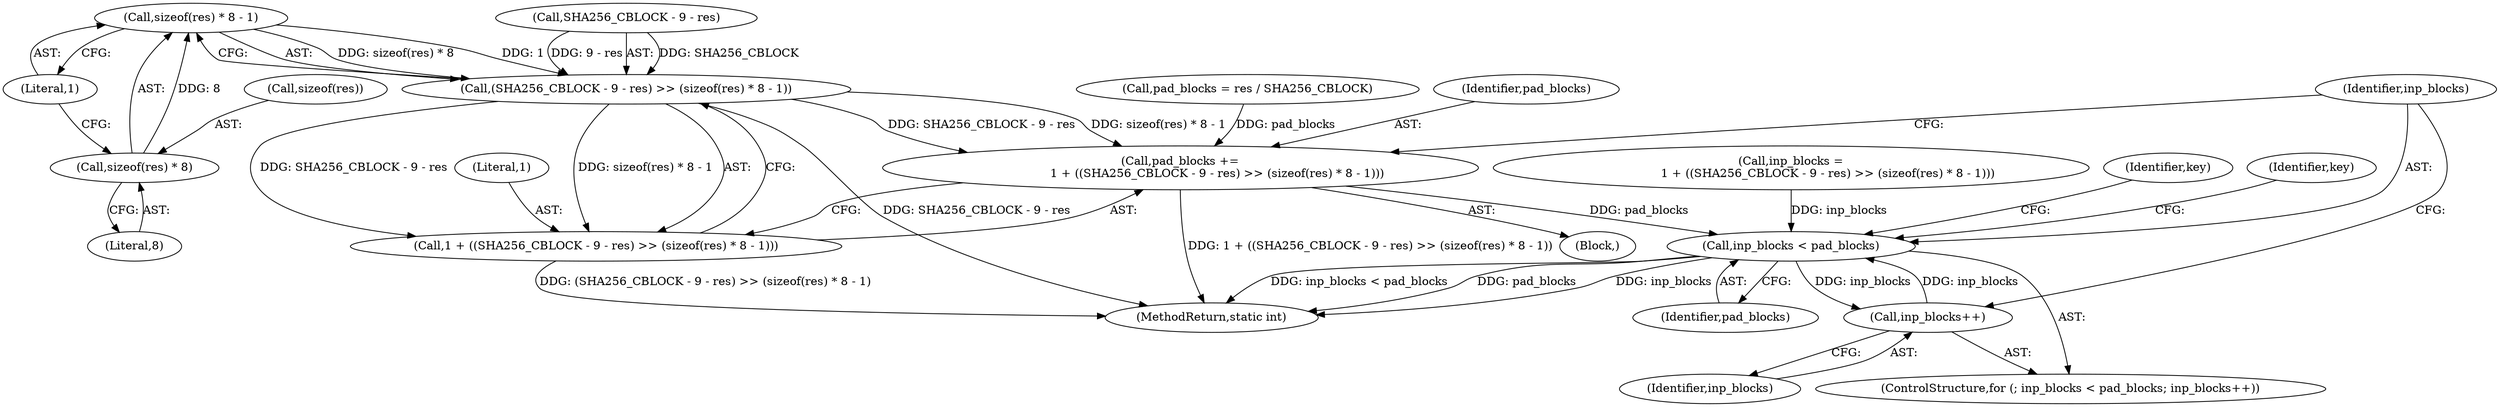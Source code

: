 digraph "0_openssl_68595c0c2886e7942a14f98c17a55a88afb6c292_0@API" {
"1001684" [label="(Call,sizeof(res) * 8 - 1)"];
"1001685" [label="(Call,sizeof(res) * 8)"];
"1001678" [label="(Call,(SHA256_CBLOCK - 9 - res) >> (sizeof(res) * 8 - 1))"];
"1001674" [label="(Call,pad_blocks +=\n                    1 + ((SHA256_CBLOCK - 9 - res) >> (sizeof(res) * 8 - 1)))"];
"1001691" [label="(Call,inp_blocks < pad_blocks)"];
"1001694" [label="(Call,inp_blocks++)"];
"1001676" [label="(Call,1 + ((SHA256_CBLOCK - 9 - res) >> (sizeof(res) * 8 - 1)))"];
"1001674" [label="(Call,pad_blocks +=\n                    1 + ((SHA256_CBLOCK - 9 - res) >> (sizeof(res) * 8 - 1)))"];
"1001643" [label="(Call,inp_blocks =\n                    1 + ((SHA256_CBLOCK - 9 - res) >> (sizeof(res) * 8 - 1)))"];
"1001684" [label="(Call,sizeof(res) * 8 - 1)"];
"1001699" [label="(Identifier,key)"];
"1001676" [label="(Call,1 + ((SHA256_CBLOCK - 9 - res) >> (sizeof(res) * 8 - 1)))"];
"1001690" [label="(ControlStructure,for (; inp_blocks < pad_blocks; inp_blocks++))"];
"1001678" [label="(Call,(SHA256_CBLOCK - 9 - res) >> (sizeof(res) * 8 - 1))"];
"1001695" [label="(Identifier,inp_blocks)"];
"1001677" [label="(Literal,1)"];
"1001692" [label="(Identifier,inp_blocks)"];
"1001688" [label="(Literal,8)"];
"1001689" [label="(Literal,1)"];
"1001640" [label="(Block,)"];
"1001679" [label="(Call,SHA256_CBLOCK - 9 - res)"];
"1001675" [label="(Identifier,pad_blocks)"];
"1001944" [label="(MethodReturn,static int)"];
"1001666" [label="(Call,pad_blocks = res / SHA256_CBLOCK)"];
"1001686" [label="(Call,sizeof(res))"];
"1001693" [label="(Identifier,pad_blocks)"];
"1001685" [label="(Call,sizeof(res) * 8)"];
"1001705" [label="(Identifier,key)"];
"1001691" [label="(Call,inp_blocks < pad_blocks)"];
"1001694" [label="(Call,inp_blocks++)"];
"1001684" -> "1001678"  [label="AST: "];
"1001684" -> "1001689"  [label="CFG: "];
"1001685" -> "1001684"  [label="AST: "];
"1001689" -> "1001684"  [label="AST: "];
"1001678" -> "1001684"  [label="CFG: "];
"1001684" -> "1001678"  [label="DDG: sizeof(res) * 8"];
"1001684" -> "1001678"  [label="DDG: 1"];
"1001685" -> "1001684"  [label="DDG: 8"];
"1001685" -> "1001688"  [label="CFG: "];
"1001686" -> "1001685"  [label="AST: "];
"1001688" -> "1001685"  [label="AST: "];
"1001689" -> "1001685"  [label="CFG: "];
"1001678" -> "1001676"  [label="AST: "];
"1001679" -> "1001678"  [label="AST: "];
"1001676" -> "1001678"  [label="CFG: "];
"1001678" -> "1001944"  [label="DDG: SHA256_CBLOCK - 9 - res"];
"1001678" -> "1001674"  [label="DDG: SHA256_CBLOCK - 9 - res"];
"1001678" -> "1001674"  [label="DDG: sizeof(res) * 8 - 1"];
"1001678" -> "1001676"  [label="DDG: SHA256_CBLOCK - 9 - res"];
"1001678" -> "1001676"  [label="DDG: sizeof(res) * 8 - 1"];
"1001679" -> "1001678"  [label="DDG: SHA256_CBLOCK"];
"1001679" -> "1001678"  [label="DDG: 9 - res"];
"1001674" -> "1001640"  [label="AST: "];
"1001674" -> "1001676"  [label="CFG: "];
"1001675" -> "1001674"  [label="AST: "];
"1001676" -> "1001674"  [label="AST: "];
"1001692" -> "1001674"  [label="CFG: "];
"1001674" -> "1001944"  [label="DDG: 1 + ((SHA256_CBLOCK - 9 - res) >> (sizeof(res) * 8 - 1))"];
"1001666" -> "1001674"  [label="DDG: pad_blocks"];
"1001674" -> "1001691"  [label="DDG: pad_blocks"];
"1001691" -> "1001690"  [label="AST: "];
"1001691" -> "1001693"  [label="CFG: "];
"1001692" -> "1001691"  [label="AST: "];
"1001693" -> "1001691"  [label="AST: "];
"1001699" -> "1001691"  [label="CFG: "];
"1001705" -> "1001691"  [label="CFG: "];
"1001691" -> "1001944"  [label="DDG: inp_blocks < pad_blocks"];
"1001691" -> "1001944"  [label="DDG: pad_blocks"];
"1001691" -> "1001944"  [label="DDG: inp_blocks"];
"1001694" -> "1001691"  [label="DDG: inp_blocks"];
"1001643" -> "1001691"  [label="DDG: inp_blocks"];
"1001691" -> "1001694"  [label="DDG: inp_blocks"];
"1001694" -> "1001690"  [label="AST: "];
"1001694" -> "1001695"  [label="CFG: "];
"1001695" -> "1001694"  [label="AST: "];
"1001692" -> "1001694"  [label="CFG: "];
"1001677" -> "1001676"  [label="AST: "];
"1001676" -> "1001944"  [label="DDG: (SHA256_CBLOCK - 9 - res) >> (sizeof(res) * 8 - 1)"];
}
